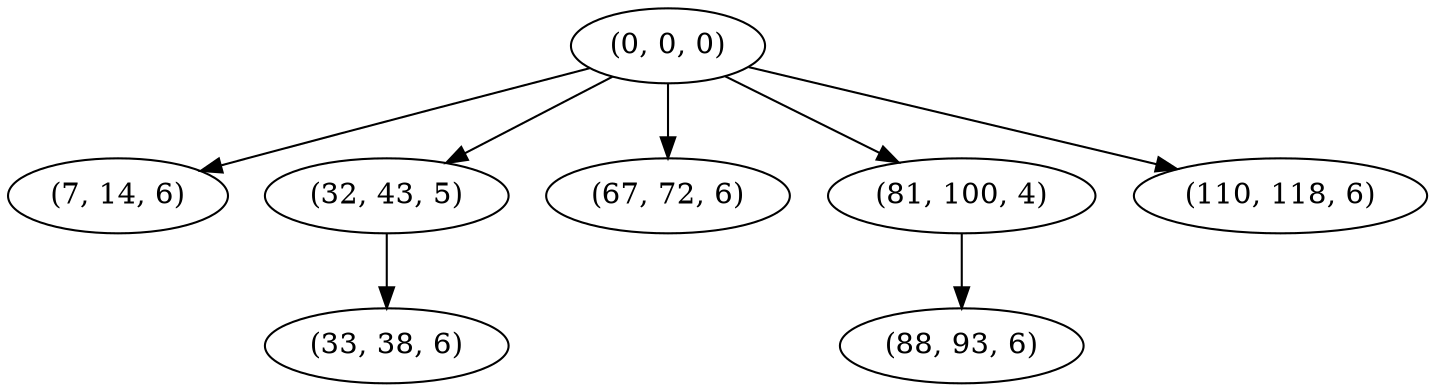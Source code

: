 digraph tree {
    "(0, 0, 0)";
    "(7, 14, 6)";
    "(32, 43, 5)";
    "(33, 38, 6)";
    "(67, 72, 6)";
    "(81, 100, 4)";
    "(88, 93, 6)";
    "(110, 118, 6)";
    "(0, 0, 0)" -> "(7, 14, 6)";
    "(0, 0, 0)" -> "(32, 43, 5)";
    "(0, 0, 0)" -> "(67, 72, 6)";
    "(0, 0, 0)" -> "(81, 100, 4)";
    "(0, 0, 0)" -> "(110, 118, 6)";
    "(32, 43, 5)" -> "(33, 38, 6)";
    "(81, 100, 4)" -> "(88, 93, 6)";
}
